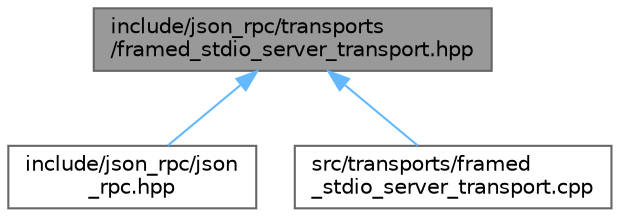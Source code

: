 digraph "include/json_rpc/transports/framed_stdio_server_transport.hpp"
{
 // LATEX_PDF_SIZE
  bgcolor="transparent";
  edge [fontname=Helvetica,fontsize=10,labelfontname=Helvetica,labelfontsize=10];
  node [fontname=Helvetica,fontsize=10,shape=box,height=0.2,width=0.4];
  Node1 [id="Node000001",label="include/json_rpc/transports\l/framed_stdio_server_transport.hpp",height=0.2,width=0.4,color="gray40", fillcolor="grey60", style="filled", fontcolor="black",tooltip=" "];
  Node1 -> Node2 [id="edge1_Node000001_Node000002",dir="back",color="steelblue1",style="solid",tooltip=" "];
  Node2 [id="Node000002",label="include/json_rpc/json\l_rpc.hpp",height=0.2,width=0.4,color="grey40", fillcolor="white", style="filled",URL="$json__rpc_8hpp.html",tooltip=" "];
  Node1 -> Node3 [id="edge2_Node000001_Node000003",dir="back",color="steelblue1",style="solid",tooltip=" "];
  Node3 [id="Node000003",label="src/transports/framed\l_stdio_server_transport.cpp",height=0.2,width=0.4,color="grey40", fillcolor="white", style="filled",URL="$framed__stdio__server__transport_8cpp.html",tooltip=" "];
}
